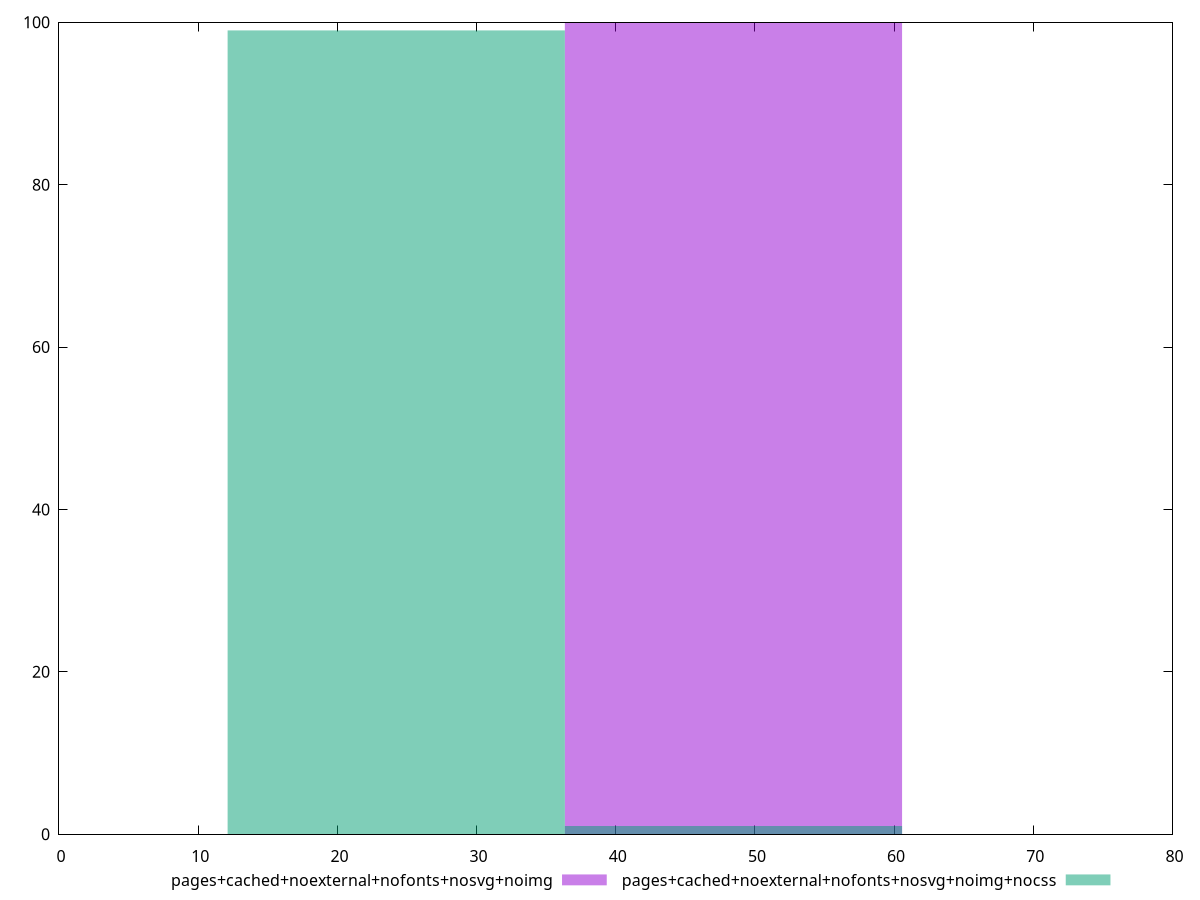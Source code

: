 reset
set terminal svg size 640, 500 enhanced background rgb 'white'
set output "reprap/bootup-time/comparison/histogram/11_vs_12.svg"

$pagesCachedNoexternalNofontsNosvgNoimg <<EOF
48.4571371844451 100
EOF

$pagesCachedNoexternalNofontsNosvgNoimgNocss <<EOF
24.22856859222255 99
48.4571371844451 1
EOF

set key outside below
set boxwidth 24.22856859222255
set yrange [0:100]
set style fill transparent solid 0.5 noborder

plot \
  $pagesCachedNoexternalNofontsNosvgNoimg title "pages+cached+noexternal+nofonts+nosvg+noimg" with boxes, \
  $pagesCachedNoexternalNofontsNosvgNoimgNocss title "pages+cached+noexternal+nofonts+nosvg+noimg+nocss" with boxes, \


reset